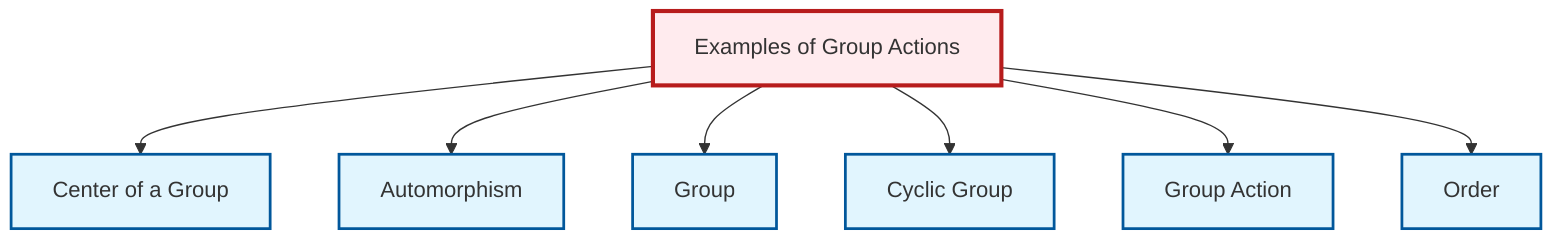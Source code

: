 graph TD
    classDef definition fill:#e1f5fe,stroke:#01579b,stroke-width:2px
    classDef theorem fill:#f3e5f5,stroke:#4a148c,stroke-width:2px
    classDef axiom fill:#fff3e0,stroke:#e65100,stroke-width:2px
    classDef example fill:#e8f5e9,stroke:#1b5e20,stroke-width:2px
    classDef current fill:#ffebee,stroke:#b71c1c,stroke-width:3px
    def-group["Group"]:::definition
    def-group-action["Group Action"]:::definition
    def-cyclic-group["Cyclic Group"]:::definition
    def-automorphism["Automorphism"]:::definition
    def-order["Order"]:::definition
    ex-group-action-examples["Examples of Group Actions"]:::example
    def-center-of-group["Center of a Group"]:::definition
    ex-group-action-examples --> def-center-of-group
    ex-group-action-examples --> def-automorphism
    ex-group-action-examples --> def-group
    ex-group-action-examples --> def-cyclic-group
    ex-group-action-examples --> def-group-action
    ex-group-action-examples --> def-order
    class ex-group-action-examples current